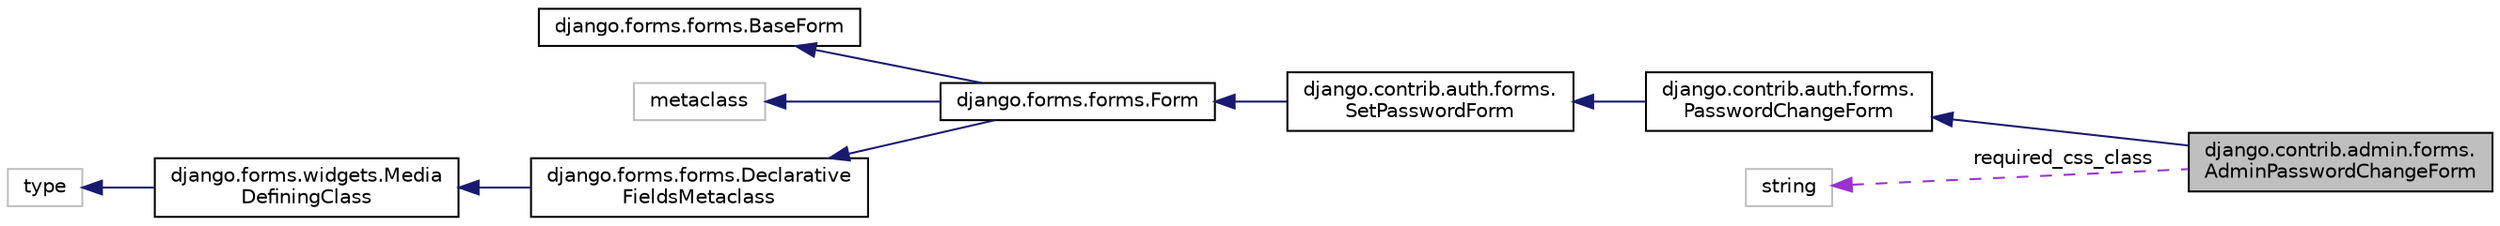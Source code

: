 digraph "django.contrib.admin.forms.AdminPasswordChangeForm"
{
 // LATEX_PDF_SIZE
  edge [fontname="Helvetica",fontsize="10",labelfontname="Helvetica",labelfontsize="10"];
  node [fontname="Helvetica",fontsize="10",shape=record];
  rankdir="LR";
  Node1 [label="django.contrib.admin.forms.\lAdminPasswordChangeForm",height=0.2,width=0.4,color="black", fillcolor="grey75", style="filled", fontcolor="black",tooltip=" "];
  Node2 -> Node1 [dir="back",color="midnightblue",fontsize="10",style="solid"];
  Node2 [label="django.contrib.auth.forms.\lPasswordChangeForm",height=0.2,width=0.4,color="black", fillcolor="white", style="filled",URL="$classdjango_1_1contrib_1_1auth_1_1forms_1_1_password_change_form.html",tooltip=" "];
  Node3 -> Node2 [dir="back",color="midnightblue",fontsize="10",style="solid"];
  Node3 [label="django.contrib.auth.forms.\lSetPasswordForm",height=0.2,width=0.4,color="black", fillcolor="white", style="filled",URL="$classdjango_1_1contrib_1_1auth_1_1forms_1_1_set_password_form.html",tooltip=" "];
  Node4 -> Node3 [dir="back",color="midnightblue",fontsize="10",style="solid"];
  Node4 [label="django.forms.forms.Form",height=0.2,width=0.4,color="black", fillcolor="white", style="filled",URL="$classdjango_1_1forms_1_1forms_1_1_form.html",tooltip=" "];
  Node5 -> Node4 [dir="back",color="midnightblue",fontsize="10",style="solid"];
  Node5 [label="django.forms.forms.BaseForm",height=0.2,width=0.4,color="black", fillcolor="white", style="filled",URL="$classdjango_1_1forms_1_1forms_1_1_base_form.html",tooltip=" "];
  Node6 -> Node4 [dir="back",color="midnightblue",fontsize="10",style="solid"];
  Node6 [label="metaclass",height=0.2,width=0.4,color="grey75", fillcolor="white", style="filled",tooltip=" "];
  Node7 -> Node4 [dir="back",color="midnightblue",fontsize="10",style="solid"];
  Node7 [label="django.forms.forms.Declarative\lFieldsMetaclass",height=0.2,width=0.4,color="black", fillcolor="white", style="filled",URL="$classdjango_1_1forms_1_1forms_1_1_declarative_fields_metaclass.html",tooltip=" "];
  Node8 -> Node7 [dir="back",color="midnightblue",fontsize="10",style="solid"];
  Node8 [label="django.forms.widgets.Media\lDefiningClass",height=0.2,width=0.4,color="black", fillcolor="white", style="filled",URL="$classdjango_1_1forms_1_1widgets_1_1_media_defining_class.html",tooltip=" "];
  Node9 -> Node8 [dir="back",color="midnightblue",fontsize="10",style="solid"];
  Node9 [label="type",height=0.2,width=0.4,color="grey75", fillcolor="white", style="filled",tooltip=" "];
  Node10 -> Node1 [dir="back",color="darkorchid3",fontsize="10",style="dashed",label=" required_css_class" ];
  Node10 [label="string",height=0.2,width=0.4,color="grey75", fillcolor="white", style="filled",tooltip=" "];
}
